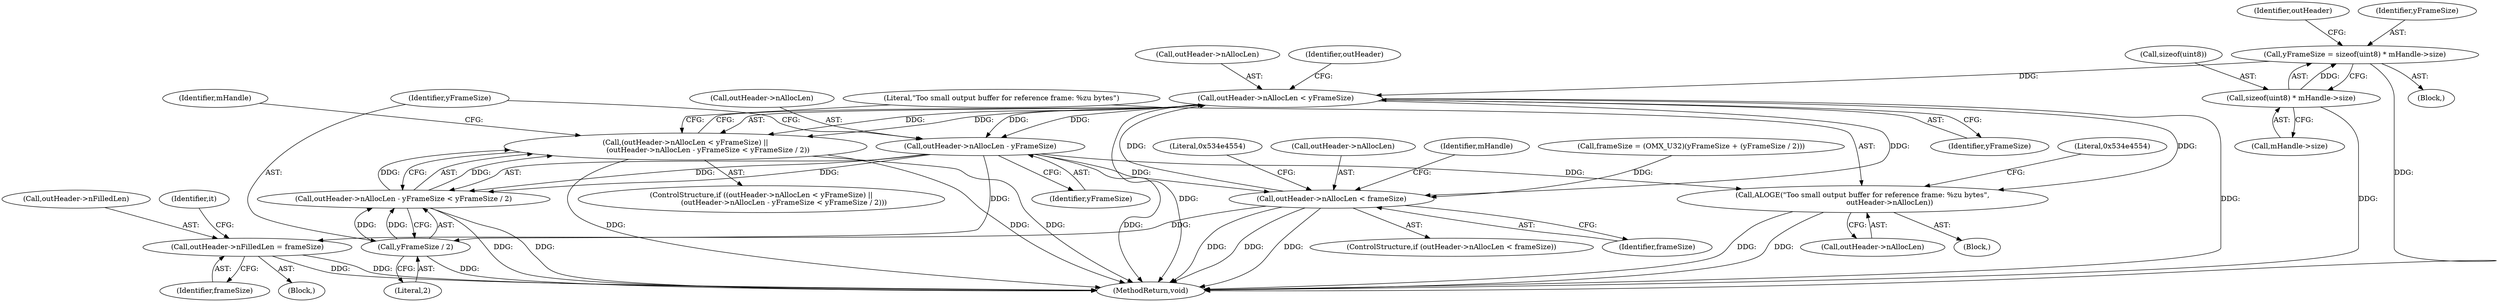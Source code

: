 digraph "0_Android_d4271b792bdad85a80e2b83ab34c4b30b74f53ec@API" {
"1000428" [label="(Call,yFrameSize = sizeof(uint8) * mHandle->size)"];
"1000430" [label="(Call,sizeof(uint8) * mHandle->size)"];
"1000438" [label="(Call,outHeader->nAllocLen < yFrameSize)"];
"1000437" [label="(Call,(outHeader->nAllocLen < yFrameSize) ||\n                    (outHeader->nAllocLen - yFrameSize < yFrameSize / 2))"];
"1000444" [label="(Call,outHeader->nAllocLen - yFrameSize)"];
"1000443" [label="(Call,outHeader->nAllocLen - yFrameSize < yFrameSize / 2)"];
"1000449" [label="(Call,yFrameSize / 2)"];
"1000453" [label="(Call,ALOGE(\"Too small output buffer for reference frame: %zu bytes\",\n                        outHeader->nAllocLen))"];
"1000556" [label="(Call,outHeader->nAllocLen < frameSize)"];
"1000674" [label="(Call,outHeader->nFilledLen = frameSize)"];
"1000436" [label="(ControlStructure,if ((outHeader->nAllocLen < yFrameSize) ||\n                    (outHeader->nAllocLen - yFrameSize < yFrameSize / 2)))"];
"1000433" [label="(Call,mHandle->size)"];
"1000452" [label="(Block,)"];
"1000678" [label="(Identifier,frameSize)"];
"1000681" [label="(Identifier,it)"];
"1000430" [label="(Call,sizeof(uint8) * mHandle->size)"];
"1000450" [label="(Identifier,yFrameSize)"];
"1000129" [label="(Block,)"];
"1000443" [label="(Call,outHeader->nAllocLen - yFrameSize < yFrameSize / 2)"];
"1000449" [label="(Call,yFrameSize / 2)"];
"1000451" [label="(Literal,2)"];
"1000414" [label="(Block,)"];
"1000446" [label="(Identifier,outHeader)"];
"1000440" [label="(Identifier,outHeader)"];
"1000555" [label="(ControlStructure,if (outHeader->nAllocLen < frameSize))"];
"1000442" [label="(Identifier,yFrameSize)"];
"1000563" [label="(Literal,0x534e4554)"];
"1000448" [label="(Identifier,yFrameSize)"];
"1000438" [label="(Call,outHeader->nAllocLen < yFrameSize)"];
"1000431" [label="(Call,sizeof(uint8))"];
"1000557" [label="(Call,outHeader->nAllocLen)"];
"1000674" [label="(Call,outHeader->nFilledLen = frameSize)"];
"1000579" [label="(Identifier,mHandle)"];
"1000453" [label="(Call,ALOGE(\"Too small output buffer for reference frame: %zu bytes\",\n                        outHeader->nAllocLen))"];
"1000429" [label="(Identifier,yFrameSize)"];
"1000444" [label="(Call,outHeader->nAllocLen - yFrameSize)"];
"1000560" [label="(Identifier,frameSize)"];
"1000546" [label="(Call,frameSize = (OMX_U32)(yFrameSize + (yFrameSize / 2)))"];
"1000454" [label="(Literal,\"Too small output buffer for reference frame: %zu bytes\")"];
"1000437" [label="(Call,(outHeader->nAllocLen < yFrameSize) ||\n                    (outHeader->nAllocLen - yFrameSize < yFrameSize / 2))"];
"1000428" [label="(Call,yFrameSize = sizeof(uint8) * mHandle->size)"];
"1000439" [label="(Call,outHeader->nAllocLen)"];
"1000445" [label="(Call,outHeader->nAllocLen)"];
"1000471" [label="(Identifier,mHandle)"];
"1000455" [label="(Call,outHeader->nAllocLen)"];
"1000459" [label="(Literal,0x534e4554)"];
"1000556" [label="(Call,outHeader->nAllocLen < frameSize)"];
"1000715" [label="(MethodReturn,void)"];
"1000675" [label="(Call,outHeader->nFilledLen)"];
"1000428" -> "1000414"  [label="AST: "];
"1000428" -> "1000430"  [label="CFG: "];
"1000429" -> "1000428"  [label="AST: "];
"1000430" -> "1000428"  [label="AST: "];
"1000440" -> "1000428"  [label="CFG: "];
"1000428" -> "1000715"  [label="DDG: "];
"1000430" -> "1000428"  [label="DDG: "];
"1000428" -> "1000438"  [label="DDG: "];
"1000430" -> "1000433"  [label="CFG: "];
"1000431" -> "1000430"  [label="AST: "];
"1000433" -> "1000430"  [label="AST: "];
"1000430" -> "1000715"  [label="DDG: "];
"1000438" -> "1000437"  [label="AST: "];
"1000438" -> "1000442"  [label="CFG: "];
"1000439" -> "1000438"  [label="AST: "];
"1000442" -> "1000438"  [label="AST: "];
"1000446" -> "1000438"  [label="CFG: "];
"1000437" -> "1000438"  [label="CFG: "];
"1000438" -> "1000715"  [label="DDG: "];
"1000438" -> "1000715"  [label="DDG: "];
"1000438" -> "1000437"  [label="DDG: "];
"1000438" -> "1000437"  [label="DDG: "];
"1000556" -> "1000438"  [label="DDG: "];
"1000438" -> "1000444"  [label="DDG: "];
"1000438" -> "1000444"  [label="DDG: "];
"1000438" -> "1000453"  [label="DDG: "];
"1000438" -> "1000556"  [label="DDG: "];
"1000437" -> "1000436"  [label="AST: "];
"1000437" -> "1000443"  [label="CFG: "];
"1000443" -> "1000437"  [label="AST: "];
"1000454" -> "1000437"  [label="CFG: "];
"1000471" -> "1000437"  [label="CFG: "];
"1000437" -> "1000715"  [label="DDG: "];
"1000437" -> "1000715"  [label="DDG: "];
"1000437" -> "1000715"  [label="DDG: "];
"1000443" -> "1000437"  [label="DDG: "];
"1000443" -> "1000437"  [label="DDG: "];
"1000444" -> "1000443"  [label="AST: "];
"1000444" -> "1000448"  [label="CFG: "];
"1000445" -> "1000444"  [label="AST: "];
"1000448" -> "1000444"  [label="AST: "];
"1000450" -> "1000444"  [label="CFG: "];
"1000444" -> "1000715"  [label="DDG: "];
"1000444" -> "1000443"  [label="DDG: "];
"1000444" -> "1000443"  [label="DDG: "];
"1000444" -> "1000449"  [label="DDG: "];
"1000444" -> "1000453"  [label="DDG: "];
"1000444" -> "1000556"  [label="DDG: "];
"1000443" -> "1000449"  [label="CFG: "];
"1000449" -> "1000443"  [label="AST: "];
"1000443" -> "1000715"  [label="DDG: "];
"1000443" -> "1000715"  [label="DDG: "];
"1000449" -> "1000443"  [label="DDG: "];
"1000449" -> "1000443"  [label="DDG: "];
"1000449" -> "1000451"  [label="CFG: "];
"1000450" -> "1000449"  [label="AST: "];
"1000451" -> "1000449"  [label="AST: "];
"1000449" -> "1000715"  [label="DDG: "];
"1000453" -> "1000452"  [label="AST: "];
"1000453" -> "1000455"  [label="CFG: "];
"1000454" -> "1000453"  [label="AST: "];
"1000455" -> "1000453"  [label="AST: "];
"1000459" -> "1000453"  [label="CFG: "];
"1000453" -> "1000715"  [label="DDG: "];
"1000453" -> "1000715"  [label="DDG: "];
"1000556" -> "1000555"  [label="AST: "];
"1000556" -> "1000560"  [label="CFG: "];
"1000557" -> "1000556"  [label="AST: "];
"1000560" -> "1000556"  [label="AST: "];
"1000563" -> "1000556"  [label="CFG: "];
"1000579" -> "1000556"  [label="CFG: "];
"1000556" -> "1000715"  [label="DDG: "];
"1000556" -> "1000715"  [label="DDG: "];
"1000556" -> "1000715"  [label="DDG: "];
"1000546" -> "1000556"  [label="DDG: "];
"1000556" -> "1000674"  [label="DDG: "];
"1000674" -> "1000129"  [label="AST: "];
"1000674" -> "1000678"  [label="CFG: "];
"1000675" -> "1000674"  [label="AST: "];
"1000678" -> "1000674"  [label="AST: "];
"1000681" -> "1000674"  [label="CFG: "];
"1000674" -> "1000715"  [label="DDG: "];
"1000674" -> "1000715"  [label="DDG: "];
}

